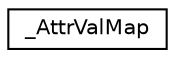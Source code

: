 digraph "Graphical Class Hierarchy"
{
  edge [fontname="Helvetica",fontsize="10",labelfontname="Helvetica",labelfontsize="10"];
  node [fontname="Helvetica",fontsize="10",shape=record];
  rankdir="LR";
  Node1 [label="_AttrValMap",height=0.2,width=0.4,color="black", fillcolor="white", style="filled",URL="$struct___attr_val_map.html"];
}

